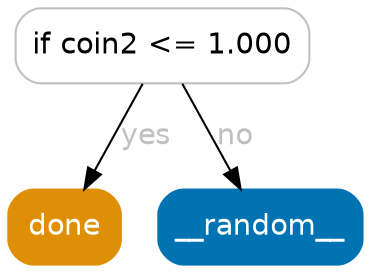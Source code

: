 digraph Tree {
	graph [bb="0,0,170,123"];
	node [color=gray,
		fillcolor=white,
		fontname=helvetica,
		label="\N",
		shape=box,
		style="filled, rounded"
	];
	edge [fontname=helvetica];
	0	[height=0.5,
		label="if coin2 <= 1.000",
		pos="74,105",
		width=1.9583];
	1	[color="#de8f05",
		fillcolor="#de8f05",
		fontcolor=white,
		height=0.5,
		label=done,
		pos="27,18",
		width=0.75];
	0 -> 1	[fontcolor=gray,
		label=yes,
		lp="66.5,61.5",
		pos="e,36.497,36.175 64.489,86.799 57.863,74.817 48.906,58.617 41.408,45.057"];
	2	[color="#0173b2",
		fillcolor="#0173b2",
		fontcolor=white,
		height=0.5,
		label=__random__,
		pos="121,18",
		width=1.3611];
	0 -> 2	[fontcolor=gray,
		label=no,
		lp="109,61.5",
		pos="e,111.5,36.175 83.511,86.799 90.137,74.817 99.094,58.617 106.59,45.057"];
}
